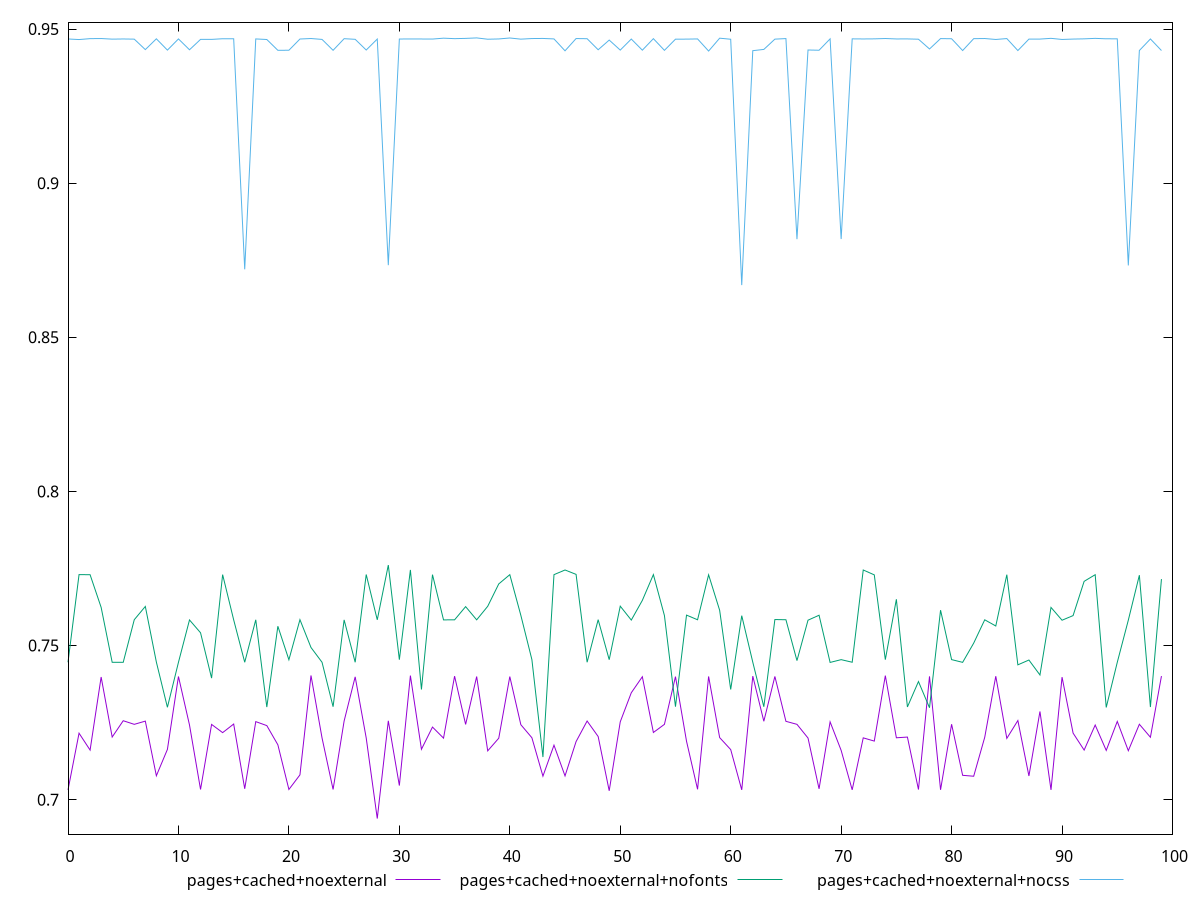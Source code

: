 $_0 <<EOF
0.7031597476378567
0.7215595402133141
0.7160776491208268
0.7397833526245878
0.7203143818940163
0.725601868358957
0.724432011024469
0.725473420153397
0.707746941598082
0.7162989750386589
0.7399573250897743
0.7242136799960419
0.7033133241813314
0.7244064618224448
0.7217410608123157
0.7245296830819057
0.7035322799709701
0.7253126786768224
0.7240204589279017
0.7178008310827977
0.7033027732332401
0.7080401920732489
0.7402875067534762
0.7200195721816292
0.7033045720089757
0.7255173412791742
0.73984403841215
0.7200050356060425
0.6938788094341487
0.7255722263604525
0.7045694670869378
0.7402473940828304
0.7163445028837613
0.7235453861264506
0.7199596436191598
0.74006781829826
0.724404737047241
0.739941067281506
0.7158302972666369
0.7199338217841975
0.7399191339040698
0.7243128117062377
0.720083154485836
0.7076203511092648
0.7176712115040071
0.7076992917782049
0.7188307076045614
0.7255073837896228
0.7204798574747554
0.7028714053341002
0.7252465390878859
0.7346772353116984
0.7398720340727653
0.7217922970082165
0.7244295429573264
0.7399057584321411
0.718957400333138
0.7033539452853965
0.7399665137664252
0.7201312584296906
0.7162474714480039
0.7031721401989307
0.7400768960618782
0.7254326918122311
0.7399712918098288
0.7254090078631475
0.7244302838470094
0.7199878965411515
0.7035017674324229
0.7252340186631551
0.7159835902352252
0.7031817531646308
0.7200456337638337
0.7189990472374084
0.7402282016309383
0.7200714527241717
0.7203011219646842
0.7032887771122202
0.7399976383530918
0.7031913752321103
0.7244609173885118
0.7078942538234991
0.7075971689672176
0.7202319825297744
0.7400496567297293
0.7198762706901951
0.7256624448218738
0.707688917477632
0.72861004562857
0.7031663887808663
0.7397458394687885
0.7215869040379136
0.7160808254718684
0.7242065209623489
0.7159730497946568
0.7253713293846309
0.7158808711299097
0.724458382444532
0.7202481324652555
0.7400863555815087
EOF
$_1 <<EOF
0.7445675675017728
0.7730095853620231
0.7729664338568867
0.7623765021302888
0.7445588118993973
0.7445634831781146
0.7583734373138513
0.7626771009364933
0.7446334737875745
0.7299611429198901
0.7445475281097987
0.7582959599795797
0.7541372389547506
0.739425849100745
0.7730027341173102
0.7583265829883825
0.7445747466955561
0.7583465495696384
0.7300277911231653
0.7562576068693709
0.7453783108957766
0.7583871364499173
0.7493642148547872
0.7445666511886944
0.7301457863071472
0.7583158786684423
0.7445660264809186
0.7730332178213457
0.7583311981940054
0.7761036445792794
0.7453991713026269
0.7745285717607114
0.7357334763778143
0.7729938794859013
0.7583184756845237
0.7583314586469823
0.7626150802602006
0.7583323819518434
0.7627229897518139
0.7699861932933427
0.7729854329107633
0.7597874550825438
0.7454330785392744
0.7138201895039116
0.772988975612325
0.7745007176448452
0.7730828580528101
0.7445787006987317
0.7583805113741079
0.7453983053536115
0.7627660316821544
0.7582555926118886
0.7646406074559303
0.7730113593032436
0.7597232149408615
0.730162967203821
0.7598625655971442
0.7583570438519507
0.772942125904169
0.761428778281341
0.7357372456928402
0.7596878237270929
0.7445916921000381
0.7301334143927282
0.7584272263893171
0.758363995396839
0.7451001039319601
0.7582180226604014
0.7598283897474198
0.7445153060756149
0.7454173493287556
0.7445758506393364
0.7745010588840084
0.7729199342206932
0.7454153336872517
0.7649998476583195
0.7300708869545219
0.7383130868650699
0.7298143483917988
0.7614705522229385
0.7454277510220664
0.7445412933181538
0.7507708319410028
0.7583451535712252
0.7563323765739756
0.7729791019767592
0.7437319239508235
0.7452954137885303
0.7404395814611752
0.7623614172850686
0.7582061228492694
0.7597126868700596
0.7708279286611804
0.772969736458452
0.7299120050456825
0.744544219873984
0.7582308086865929
0.7728171476999635
0.7300401871538112
0.7715513428451013
EOF
$_2 <<EOF
0.9467677548092897
0.9465817579541879
0.946876707618444
0.9469115817107863
0.9467164929096064
0.9467701764773473
0.9467119242472392
0.943321025391484
0.9468216367103139
0.943154889737643
0.9467835759008498
0.9432642095282945
0.9466382939484725
0.946634783261633
0.9468436666430157
0.9468417190099668
0.8720512043212867
0.9467833217538738
0.9465982455660478
0.943088714924622
0.9431128230816986
0.9467563096384572
0.9469158957138925
0.946626485280026
0.943091788066841
0.9468625031501376
0.9466594147307051
0.9431838138596614
0.9467428593513679
0.8733896136575764
0.9467518095888662
0.9467758392214002
0.946761481881108
0.9467413791128696
0.9470281361897868
0.9468758919919412
0.9469571672913993
0.9471142362786429
0.946688664423537
0.9467742591361223
0.9470895171985668
0.9467119831913456
0.946907464349286
0.9469404933803958
0.9467868121671887
0.9429296514487422
0.9469027360911539
0.9468547038063306
0.9432707478174099
0.946411845235057
0.9431603052057145
0.946748438948192
0.9431343803611276
0.9468703459934704
0.9430815611893473
0.946703629326676
0.9467199461809657
0.9467847529246094
0.9428505168061279
0.9470239694266818
0.946681480439074
0.8669168461172694
0.9429725806707588
0.9433802328232254
0.9467158746963659
0.9468974027127642
0.8818161277764982
0.9431933519620741
0.9431132005263262
0.9468076038095706
0.8818594295388462
0.9468089481945207
0.946774944050573
0.9468067809709274
0.9469172252827457
0.9467790960579427
0.9467878907576
0.94669062156111
0.9435275843320663
0.9468938859056267
0.9468402045960563
0.9430149177285113
0.9468682872420396
0.9469141241936373
0.9466084403872818
0.9468998854249798
0.9430125078416585
0.946724901480843
0.9467364997000477
0.9469730177501379
0.9466128363995332
0.9467358909417359
0.946809363097881
0.9469633764501125
0.9468265704976389
0.9468228986938075
0.8733097063400102
0.9430177760955603
0.9467767940248255
0.9430182174319504
EOF
set key outside below
set terminal svg
set yrange [0.6888141008972588:0.9521789448155328]
plot $_0 with line title "pages+cached+noexternal", $_1 with line title "pages+cached+noexternal+nofonts", $_2 with line title "pages+cached+noexternal+nocss",